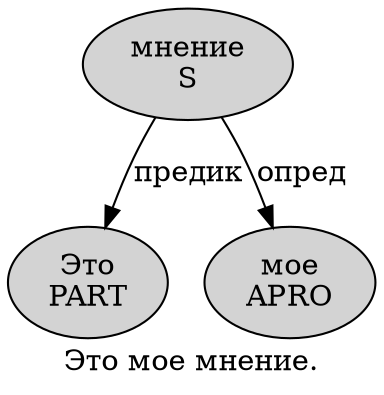 digraph SENTENCE_4993 {
	graph [label="Это мое мнение."]
	node [style=filled]
		0 [label="Это
PART" color="" fillcolor=lightgray penwidth=1 shape=ellipse]
		1 [label="мое
APRO" color="" fillcolor=lightgray penwidth=1 shape=ellipse]
		2 [label="мнение
S" color="" fillcolor=lightgray penwidth=1 shape=ellipse]
			2 -> 0 [label="предик"]
			2 -> 1 [label="опред"]
}